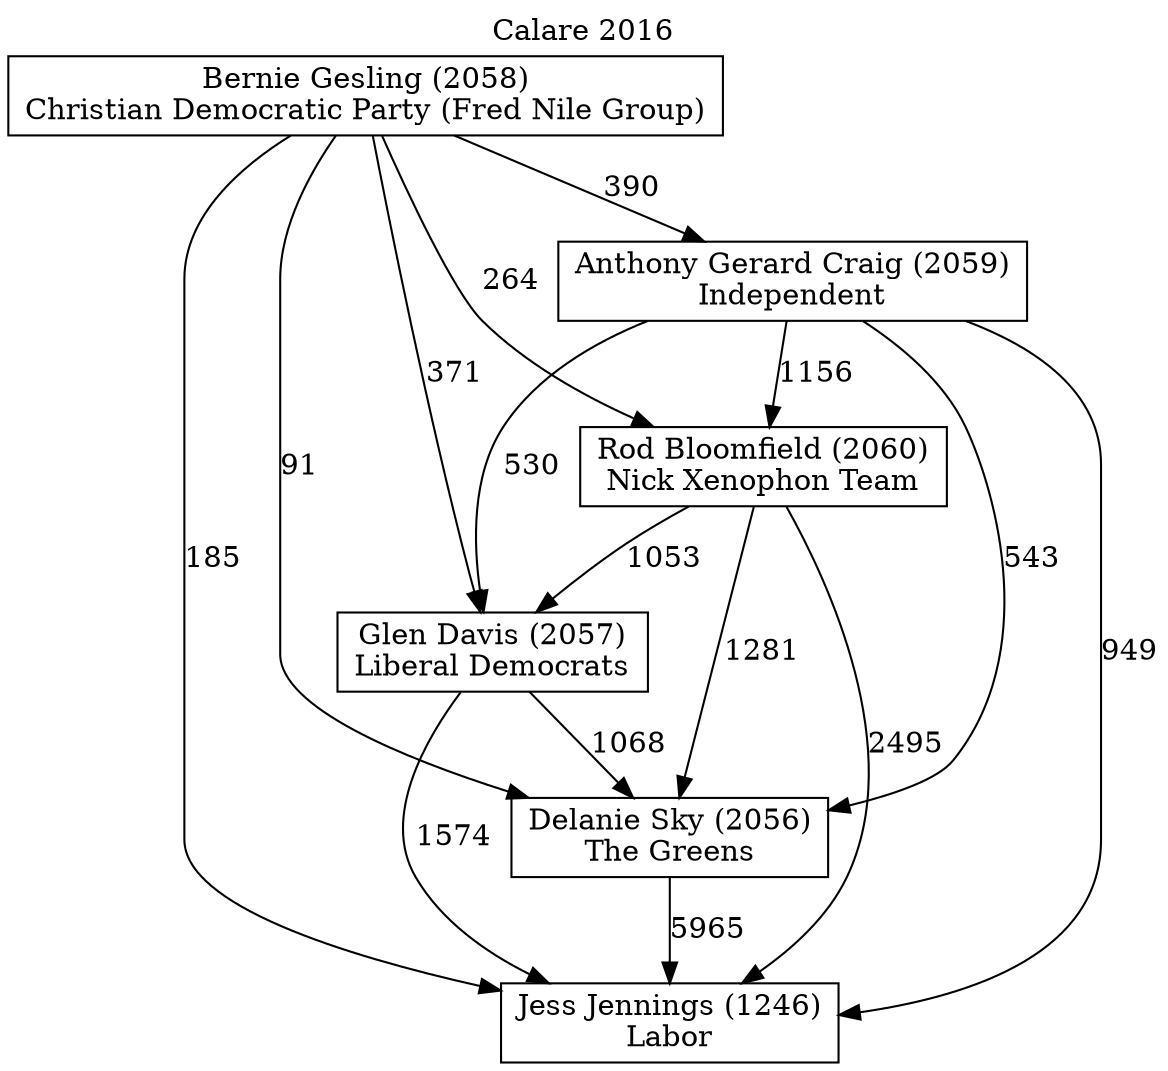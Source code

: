 // House preference flow
digraph "Jess Jennings (1246)_Calare_2016" {
	graph [label="Calare 2016" labelloc=t mclimit=10]
	node [shape=box]
	"Anthony Gerard Craig (2059)" [label="Anthony Gerard Craig (2059)
Independent"]
	"Bernie Gesling (2058)" [label="Bernie Gesling (2058)
Christian Democratic Party (Fred Nile Group)"]
	"Delanie Sky (2056)" [label="Delanie Sky (2056)
The Greens"]
	"Glen Davis (2057)" [label="Glen Davis (2057)
Liberal Democrats"]
	"Jess Jennings (1246)" [label="Jess Jennings (1246)
Labor"]
	"Rod Bloomfield (2060)" [label="Rod Bloomfield (2060)
Nick Xenophon Team"]
	"Anthony Gerard Craig (2059)" -> "Delanie Sky (2056)" [label=543]
	"Anthony Gerard Craig (2059)" -> "Glen Davis (2057)" [label=530]
	"Anthony Gerard Craig (2059)" -> "Jess Jennings (1246)" [label=949]
	"Anthony Gerard Craig (2059)" -> "Rod Bloomfield (2060)" [label=1156]
	"Bernie Gesling (2058)" -> "Anthony Gerard Craig (2059)" [label=390]
	"Bernie Gesling (2058)" -> "Delanie Sky (2056)" [label=91]
	"Bernie Gesling (2058)" -> "Glen Davis (2057)" [label=371]
	"Bernie Gesling (2058)" -> "Jess Jennings (1246)" [label=185]
	"Bernie Gesling (2058)" -> "Rod Bloomfield (2060)" [label=264]
	"Delanie Sky (2056)" -> "Jess Jennings (1246)" [label=5965]
	"Glen Davis (2057)" -> "Delanie Sky (2056)" [label=1068]
	"Glen Davis (2057)" -> "Jess Jennings (1246)" [label=1574]
	"Rod Bloomfield (2060)" -> "Delanie Sky (2056)" [label=1281]
	"Rod Bloomfield (2060)" -> "Glen Davis (2057)" [label=1053]
	"Rod Bloomfield (2060)" -> "Jess Jennings (1246)" [label=2495]
}
